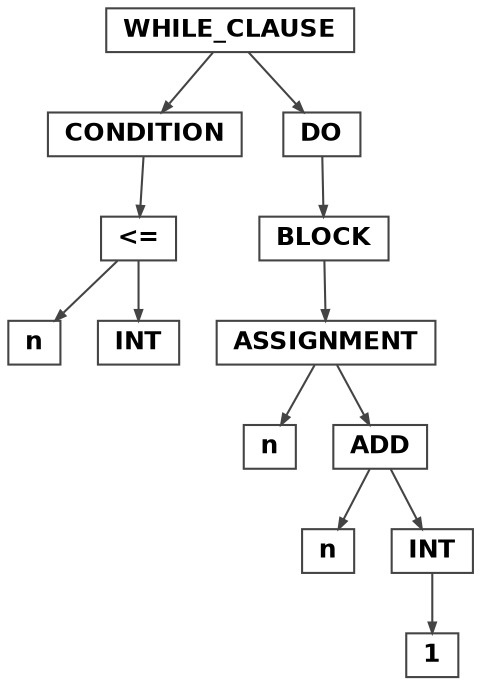 digraph {

	ordering=out;
	ranksep=.4;
  margin=0;
	bgcolor="white"; node [shape=box, fixedsize=false, fontsize=12, fontname="Helvetica-bold", fontcolor="black"
		width=.25, height=.25, color="#444444", fillcolor="white", style="filled, solid"];
	edge [arrowsize=.5, color="#444444"]

  n2 [label="WHILE_CLAUSE"];
  n3 [label="CONDITION"];
  n4 [label="<="];
  n5 [label="n"];
  n6 [label="INT"];
  n7 [label="DO"];
  n8 [label="BLOCK"];
  n9 [label="ASSIGNMENT"];
  n10 [label="n"];
  n11 [label="ADD"];
  n12 [label="n"];
  n13 [label="INT"];
  n14 [label="1"];

  n2 -> n3 // "WHILE_CLAUSE" -> "CONDITION"
  n3 -> n4 // "CONDITION" -> "<="
  n4 -> n5 // "<=" -> "n"
  n4 -> n6 // "<=" -> "INT"
  n2 -> n7 // "WHILE_CLAUSE" -> "DO"
  n7 -> n8 // "DO" -> "BLOCK"
  n8 -> n9 // "BLOCK" -> "ASSIGNMENT"
  n9 -> n10 // "ASSIGNMENT" -> "n"
  n9 -> n11 // "ASSIGNMENT" -> "ADD"
  n11 -> n12 // "ADD" -> "n"
  n11 -> n13 // "ADD" -> "INT"
  n13 -> n14 // "INT" -> "1"

}
